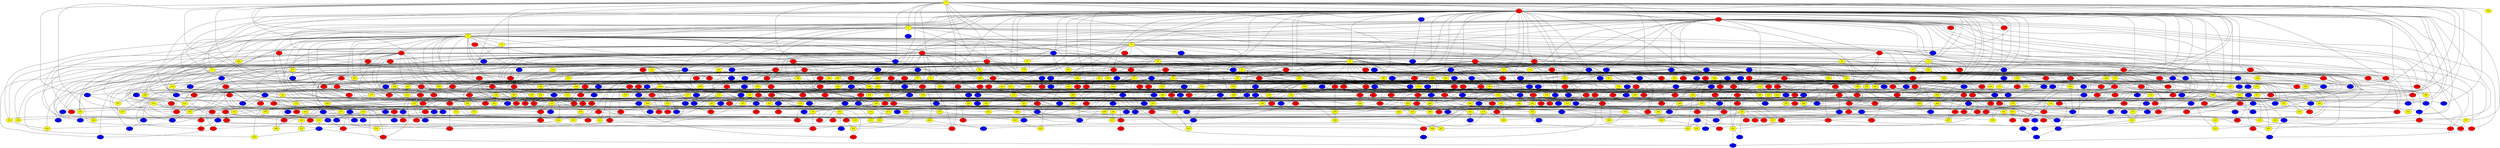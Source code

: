 graph {
0 [style = filled fillcolor = yellow];
1 [style = filled fillcolor = red];
2 [style = filled fillcolor = red];
3 [style = filled fillcolor = blue];
4 [style = filled fillcolor = yellow];
5 [style = filled fillcolor = yellow];
6 [style = filled fillcolor = yellow];
7 [style = filled fillcolor = red];
8 [style = filled fillcolor = red];
9 [style = filled fillcolor = yellow];
10 [style = filled fillcolor = blue];
11 [style = filled fillcolor = red];
12 [style = filled fillcolor = red];
13 [style = filled fillcolor = yellow];
14 [style = filled fillcolor = red];
15 [style = filled fillcolor = yellow];
16 [style = filled fillcolor = yellow];
17 [style = filled fillcolor = yellow];
18 [style = filled fillcolor = red];
19 [style = filled fillcolor = red];
20 [style = filled fillcolor = red];
21 [style = filled fillcolor = yellow];
22 [style = filled fillcolor = yellow];
23 [style = filled fillcolor = yellow];
24 [style = filled fillcolor = red];
25 [style = filled fillcolor = red];
26 [style = filled fillcolor = red];
27 [style = filled fillcolor = yellow];
28 [style = filled fillcolor = yellow];
29 [style = filled fillcolor = red];
30 [style = filled fillcolor = blue];
31 [style = filled fillcolor = blue];
32 [style = filled fillcolor = yellow];
33 [style = filled fillcolor = blue];
34 [style = filled fillcolor = red];
35 [style = filled fillcolor = yellow];
36 [style = filled fillcolor = blue];
37 [style = filled fillcolor = blue];
38 [style = filled fillcolor = blue];
39 [style = filled fillcolor = red];
40 [style = filled fillcolor = blue];
41 [style = filled fillcolor = blue];
42 [style = filled fillcolor = blue];
43 [style = filled fillcolor = blue];
44 [style = filled fillcolor = red];
45 [style = filled fillcolor = blue];
46 [style = filled fillcolor = red];
47 [style = filled fillcolor = red];
48 [style = filled fillcolor = blue];
49 [style = filled fillcolor = blue];
50 [style = filled fillcolor = yellow];
51 [style = filled fillcolor = blue];
52 [style = filled fillcolor = yellow];
53 [style = filled fillcolor = red];
54 [style = filled fillcolor = red];
55 [style = filled fillcolor = red];
56 [style = filled fillcolor = red];
57 [style = filled fillcolor = red];
58 [style = filled fillcolor = yellow];
59 [style = filled fillcolor = yellow];
60 [style = filled fillcolor = red];
61 [style = filled fillcolor = red];
62 [style = filled fillcolor = blue];
63 [style = filled fillcolor = blue];
64 [style = filled fillcolor = blue];
65 [style = filled fillcolor = yellow];
66 [style = filled fillcolor = yellow];
67 [style = filled fillcolor = yellow];
68 [style = filled fillcolor = blue];
69 [style = filled fillcolor = blue];
70 [style = filled fillcolor = red];
71 [style = filled fillcolor = blue];
72 [style = filled fillcolor = red];
73 [style = filled fillcolor = yellow];
74 [style = filled fillcolor = yellow];
75 [style = filled fillcolor = blue];
76 [style = filled fillcolor = red];
77 [style = filled fillcolor = blue];
78 [style = filled fillcolor = blue];
79 [style = filled fillcolor = blue];
80 [style = filled fillcolor = blue];
81 [style = filled fillcolor = red];
82 [style = filled fillcolor = red];
83 [style = filled fillcolor = red];
84 [style = filled fillcolor = red];
85 [style = filled fillcolor = blue];
86 [style = filled fillcolor = blue];
87 [style = filled fillcolor = red];
88 [style = filled fillcolor = yellow];
89 [style = filled fillcolor = red];
90 [style = filled fillcolor = blue];
91 [style = filled fillcolor = blue];
92 [style = filled fillcolor = red];
93 [style = filled fillcolor = yellow];
94 [style = filled fillcolor = yellow];
95 [style = filled fillcolor = blue];
96 [style = filled fillcolor = yellow];
97 [style = filled fillcolor = blue];
98 [style = filled fillcolor = blue];
99 [style = filled fillcolor = yellow];
100 [style = filled fillcolor = blue];
101 [style = filled fillcolor = blue];
102 [style = filled fillcolor = red];
103 [style = filled fillcolor = blue];
104 [style = filled fillcolor = blue];
105 [style = filled fillcolor = red];
106 [style = filled fillcolor = yellow];
107 [style = filled fillcolor = red];
108 [style = filled fillcolor = red];
109 [style = filled fillcolor = yellow];
110 [style = filled fillcolor = red];
111 [style = filled fillcolor = yellow];
112 [style = filled fillcolor = blue];
113 [style = filled fillcolor = blue];
114 [style = filled fillcolor = red];
115 [style = filled fillcolor = yellow];
116 [style = filled fillcolor = yellow];
117 [style = filled fillcolor = yellow];
118 [style = filled fillcolor = blue];
119 [style = filled fillcolor = blue];
120 [style = filled fillcolor = yellow];
121 [style = filled fillcolor = red];
122 [style = filled fillcolor = red];
123 [style = filled fillcolor = yellow];
124 [style = filled fillcolor = red];
125 [style = filled fillcolor = red];
126 [style = filled fillcolor = yellow];
127 [style = filled fillcolor = blue];
128 [style = filled fillcolor = red];
129 [style = filled fillcolor = red];
130 [style = filled fillcolor = blue];
131 [style = filled fillcolor = red];
132 [style = filled fillcolor = yellow];
133 [style = filled fillcolor = yellow];
134 [style = filled fillcolor = red];
135 [style = filled fillcolor = red];
136 [style = filled fillcolor = red];
137 [style = filled fillcolor = yellow];
138 [style = filled fillcolor = red];
139 [style = filled fillcolor = yellow];
140 [style = filled fillcolor = yellow];
141 [style = filled fillcolor = yellow];
142 [style = filled fillcolor = yellow];
143 [style = filled fillcolor = blue];
144 [style = filled fillcolor = red];
145 [style = filled fillcolor = red];
146 [style = filled fillcolor = red];
147 [style = filled fillcolor = yellow];
148 [style = filled fillcolor = red];
149 [style = filled fillcolor = red];
150 [style = filled fillcolor = blue];
151 [style = filled fillcolor = blue];
152 [style = filled fillcolor = yellow];
153 [style = filled fillcolor = red];
154 [style = filled fillcolor = yellow];
155 [style = filled fillcolor = yellow];
156 [style = filled fillcolor = red];
157 [style = filled fillcolor = red];
158 [style = filled fillcolor = blue];
159 [style = filled fillcolor = blue];
160 [style = filled fillcolor = yellow];
161 [style = filled fillcolor = yellow];
162 [style = filled fillcolor = blue];
163 [style = filled fillcolor = blue];
164 [style = filled fillcolor = red];
165 [style = filled fillcolor = yellow];
166 [style = filled fillcolor = red];
167 [style = filled fillcolor = blue];
168 [style = filled fillcolor = red];
169 [style = filled fillcolor = red];
170 [style = filled fillcolor = yellow];
171 [style = filled fillcolor = red];
172 [style = filled fillcolor = blue];
173 [style = filled fillcolor = yellow];
174 [style = filled fillcolor = blue];
175 [style = filled fillcolor = yellow];
176 [style = filled fillcolor = red];
177 [style = filled fillcolor = red];
178 [style = filled fillcolor = blue];
179 [style = filled fillcolor = yellow];
180 [style = filled fillcolor = yellow];
181 [style = filled fillcolor = blue];
182 [style = filled fillcolor = red];
183 [style = filled fillcolor = red];
184 [style = filled fillcolor = blue];
185 [style = filled fillcolor = yellow];
186 [style = filled fillcolor = red];
187 [style = filled fillcolor = blue];
188 [style = filled fillcolor = blue];
189 [style = filled fillcolor = yellow];
190 [style = filled fillcolor = red];
191 [style = filled fillcolor = blue];
192 [style = filled fillcolor = red];
193 [style = filled fillcolor = blue];
194 [style = filled fillcolor = red];
195 [style = filled fillcolor = blue];
196 [style = filled fillcolor = yellow];
197 [style = filled fillcolor = red];
198 [style = filled fillcolor = red];
199 [style = filled fillcolor = red];
200 [style = filled fillcolor = yellow];
201 [style = filled fillcolor = blue];
202 [style = filled fillcolor = red];
203 [style = filled fillcolor = red];
204 [style = filled fillcolor = yellow];
205 [style = filled fillcolor = red];
206 [style = filled fillcolor = yellow];
207 [style = filled fillcolor = red];
208 [style = filled fillcolor = blue];
209 [style = filled fillcolor = blue];
210 [style = filled fillcolor = yellow];
211 [style = filled fillcolor = yellow];
212 [style = filled fillcolor = blue];
213 [style = filled fillcolor = yellow];
214 [style = filled fillcolor = yellow];
215 [style = filled fillcolor = blue];
216 [style = filled fillcolor = red];
217 [style = filled fillcolor = red];
218 [style = filled fillcolor = yellow];
219 [style = filled fillcolor = red];
220 [style = filled fillcolor = red];
221 [style = filled fillcolor = yellow];
222 [style = filled fillcolor = yellow];
223 [style = filled fillcolor = blue];
224 [style = filled fillcolor = red];
225 [style = filled fillcolor = red];
226 [style = filled fillcolor = blue];
227 [style = filled fillcolor = blue];
228 [style = filled fillcolor = yellow];
229 [style = filled fillcolor = red];
230 [style = filled fillcolor = red];
231 [style = filled fillcolor = yellow];
232 [style = filled fillcolor = yellow];
233 [style = filled fillcolor = red];
234 [style = filled fillcolor = yellow];
235 [style = filled fillcolor = yellow];
236 [style = filled fillcolor = red];
237 [style = filled fillcolor = red];
238 [style = filled fillcolor = red];
239 [style = filled fillcolor = red];
240 [style = filled fillcolor = yellow];
241 [style = filled fillcolor = yellow];
242 [style = filled fillcolor = yellow];
243 [style = filled fillcolor = yellow];
244 [style = filled fillcolor = red];
245 [style = filled fillcolor = red];
246 [style = filled fillcolor = red];
247 [style = filled fillcolor = yellow];
248 [style = filled fillcolor = yellow];
249 [style = filled fillcolor = red];
250 [style = filled fillcolor = yellow];
251 [style = filled fillcolor = blue];
252 [style = filled fillcolor = blue];
253 [style = filled fillcolor = yellow];
254 [style = filled fillcolor = red];
255 [style = filled fillcolor = red];
256 [style = filled fillcolor = yellow];
257 [style = filled fillcolor = yellow];
258 [style = filled fillcolor = blue];
259 [style = filled fillcolor = yellow];
260 [style = filled fillcolor = yellow];
261 [style = filled fillcolor = blue];
262 [style = filled fillcolor = red];
263 [style = filled fillcolor = red];
264 [style = filled fillcolor = yellow];
265 [style = filled fillcolor = yellow];
266 [style = filled fillcolor = red];
267 [style = filled fillcolor = red];
268 [style = filled fillcolor = red];
269 [style = filled fillcolor = yellow];
270 [style = filled fillcolor = red];
271 [style = filled fillcolor = yellow];
272 [style = filled fillcolor = red];
273 [style = filled fillcolor = red];
274 [style = filled fillcolor = yellow];
275 [style = filled fillcolor = blue];
276 [style = filled fillcolor = yellow];
277 [style = filled fillcolor = blue];
278 [style = filled fillcolor = blue];
279 [style = filled fillcolor = blue];
280 [style = filled fillcolor = blue];
281 [style = filled fillcolor = yellow];
282 [style = filled fillcolor = blue];
283 [style = filled fillcolor = red];
284 [style = filled fillcolor = yellow];
285 [style = filled fillcolor = yellow];
286 [style = filled fillcolor = red];
287 [style = filled fillcolor = blue];
288 [style = filled fillcolor = red];
289 [style = filled fillcolor = blue];
290 [style = filled fillcolor = red];
291 [style = filled fillcolor = yellow];
292 [style = filled fillcolor = blue];
293 [style = filled fillcolor = yellow];
294 [style = filled fillcolor = red];
295 [style = filled fillcolor = red];
296 [style = filled fillcolor = red];
297 [style = filled fillcolor = red];
298 [style = filled fillcolor = yellow];
299 [style = filled fillcolor = red];
300 [style = filled fillcolor = yellow];
301 [style = filled fillcolor = yellow];
302 [style = filled fillcolor = red];
303 [style = filled fillcolor = yellow];
304 [style = filled fillcolor = yellow];
305 [style = filled fillcolor = red];
306 [style = filled fillcolor = red];
307 [style = filled fillcolor = blue];
308 [style = filled fillcolor = red];
309 [style = filled fillcolor = yellow];
310 [style = filled fillcolor = red];
311 [style = filled fillcolor = red];
312 [style = filled fillcolor = yellow];
313 [style = filled fillcolor = red];
314 [style = filled fillcolor = blue];
315 [style = filled fillcolor = yellow];
316 [style = filled fillcolor = red];
317 [style = filled fillcolor = red];
318 [style = filled fillcolor = blue];
319 [style = filled fillcolor = yellow];
320 [style = filled fillcolor = blue];
321 [style = filled fillcolor = red];
322 [style = filled fillcolor = blue];
323 [style = filled fillcolor = blue];
324 [style = filled fillcolor = yellow];
325 [style = filled fillcolor = yellow];
326 [style = filled fillcolor = yellow];
327 [style = filled fillcolor = yellow];
328 [style = filled fillcolor = yellow];
329 [style = filled fillcolor = red];
330 [style = filled fillcolor = blue];
331 [style = filled fillcolor = red];
332 [style = filled fillcolor = red];
333 [style = filled fillcolor = yellow];
334 [style = filled fillcolor = yellow];
335 [style = filled fillcolor = red];
336 [style = filled fillcolor = red];
337 [style = filled fillcolor = red];
338 [style = filled fillcolor = yellow];
339 [style = filled fillcolor = yellow];
340 [style = filled fillcolor = blue];
341 [style = filled fillcolor = red];
342 [style = filled fillcolor = red];
343 [style = filled fillcolor = yellow];
344 [style = filled fillcolor = red];
345 [style = filled fillcolor = yellow];
346 [style = filled fillcolor = red];
347 [style = filled fillcolor = yellow];
348 [style = filled fillcolor = yellow];
349 [style = filled fillcolor = red];
350 [style = filled fillcolor = yellow];
351 [style = filled fillcolor = red];
352 [style = filled fillcolor = red];
353 [style = filled fillcolor = yellow];
354 [style = filled fillcolor = red];
355 [style = filled fillcolor = red];
356 [style = filled fillcolor = blue];
357 [style = filled fillcolor = yellow];
358 [style = filled fillcolor = red];
359 [style = filled fillcolor = blue];
360 [style = filled fillcolor = red];
361 [style = filled fillcolor = yellow];
362 [style = filled fillcolor = blue];
363 [style = filled fillcolor = yellow];
364 [style = filled fillcolor = yellow];
365 [style = filled fillcolor = yellow];
366 [style = filled fillcolor = red];
367 [style = filled fillcolor = blue];
368 [style = filled fillcolor = blue];
369 [style = filled fillcolor = yellow];
370 [style = filled fillcolor = blue];
371 [style = filled fillcolor = yellow];
372 [style = filled fillcolor = blue];
373 [style = filled fillcolor = blue];
374 [style = filled fillcolor = blue];
375 [style = filled fillcolor = red];
376 [style = filled fillcolor = red];
377 [style = filled fillcolor = red];
378 [style = filled fillcolor = red];
379 [style = filled fillcolor = blue];
380 [style = filled fillcolor = yellow];
381 [style = filled fillcolor = blue];
382 [style = filled fillcolor = red];
383 [style = filled fillcolor = yellow];
384 [style = filled fillcolor = yellow];
385 [style = filled fillcolor = red];
386 [style = filled fillcolor = yellow];
387 [style = filled fillcolor = red];
388 [style = filled fillcolor = yellow];
389 [style = filled fillcolor = yellow];
390 [style = filled fillcolor = blue];
391 [style = filled fillcolor = blue];
392 [style = filled fillcolor = blue];
393 [style = filled fillcolor = yellow];
394 [style = filled fillcolor = blue];
395 [style = filled fillcolor = blue];
396 [style = filled fillcolor = red];
397 [style = filled fillcolor = yellow];
398 [style = filled fillcolor = yellow];
399 [style = filled fillcolor = yellow];
400 [style = filled fillcolor = red];
401 [style = filled fillcolor = red];
402 [style = filled fillcolor = yellow];
403 [style = filled fillcolor = yellow];
404 [style = filled fillcolor = red];
405 [style = filled fillcolor = yellow];
406 [style = filled fillcolor = red];
407 [style = filled fillcolor = yellow];
408 [style = filled fillcolor = blue];
409 [style = filled fillcolor = yellow];
410 [style = filled fillcolor = blue];
411 [style = filled fillcolor = blue];
412 [style = filled fillcolor = blue];
413 [style = filled fillcolor = blue];
414 [style = filled fillcolor = red];
415 [style = filled fillcolor = yellow];
416 [style = filled fillcolor = yellow];
417 [style = filled fillcolor = red];
418 [style = filled fillcolor = yellow];
419 [style = filled fillcolor = red];
420 [style = filled fillcolor = red];
421 [style = filled fillcolor = yellow];
422 [style = filled fillcolor = red];
423 [style = filled fillcolor = blue];
424 [style = filled fillcolor = yellow];
425 [style = filled fillcolor = blue];
426 [style = filled fillcolor = red];
427 [style = filled fillcolor = blue];
428 [style = filled fillcolor = red];
429 [style = filled fillcolor = blue];
430 [style = filled fillcolor = red];
431 [style = filled fillcolor = red];
432 [style = filled fillcolor = blue];
433 [style = filled fillcolor = yellow];
434 [style = filled fillcolor = red];
435 [style = filled fillcolor = blue];
436 [style = filled fillcolor = blue];
437 [style = filled fillcolor = yellow];
438 [style = filled fillcolor = yellow];
439 [style = filled fillcolor = blue];
440 [style = filled fillcolor = yellow];
441 [style = filled fillcolor = blue];
442 [style = filled fillcolor = yellow];
443 [style = filled fillcolor = yellow];
444 [style = filled fillcolor = yellow];
445 [style = filled fillcolor = blue];
446 [style = filled fillcolor = yellow];
447 [style = filled fillcolor = blue];
448 [style = filled fillcolor = red];
449 [style = filled fillcolor = red];
450 [style = filled fillcolor = red];
451 [style = filled fillcolor = red];
452 [style = filled fillcolor = yellow];
453 [style = filled fillcolor = yellow];
454 [style = filled fillcolor = yellow];
455 [style = filled fillcolor = blue];
456 [style = filled fillcolor = red];
457 [style = filled fillcolor = yellow];
458 [style = filled fillcolor = yellow];
459 [style = filled fillcolor = blue];
460 [style = filled fillcolor = yellow];
461 [style = filled fillcolor = blue];
462 [style = filled fillcolor = yellow];
463 [style = filled fillcolor = blue];
464 [style = filled fillcolor = red];
465 [style = filled fillcolor = blue];
466 [style = filled fillcolor = blue];
467 [style = filled fillcolor = yellow];
468 [style = filled fillcolor = yellow];
469 [style = filled fillcolor = red];
470 [style = filled fillcolor = yellow];
471 [style = filled fillcolor = yellow];
472 [style = filled fillcolor = yellow];
473 [style = filled fillcolor = red];
474 [style = filled fillcolor = yellow];
475 [style = filled fillcolor = yellow];
476 [style = filled fillcolor = blue];
477 [style = filled fillcolor = red];
478 [style = filled fillcolor = yellow];
479 [style = filled fillcolor = blue];
480 [style = filled fillcolor = blue];
481 [style = filled fillcolor = blue];
482 [style = filled fillcolor = blue];
483 [style = filled fillcolor = yellow];
484 [style = filled fillcolor = yellow];
485 [style = filled fillcolor = red];
486 [style = filled fillcolor = blue];
487 [style = filled fillcolor = red];
488 [style = filled fillcolor = red];
489 [style = filled fillcolor = blue];
490 [style = filled fillcolor = yellow];
491 [style = filled fillcolor = yellow];
492 [style = filled fillcolor = blue];
493 [style = filled fillcolor = yellow];
494 [style = filled fillcolor = red];
495 [style = filled fillcolor = yellow];
496 [style = filled fillcolor = yellow];
497 [style = filled fillcolor = yellow];
498 [style = filled fillcolor = yellow];
499 [style = filled fillcolor = blue];
500 [style = filled fillcolor = red];
501 [style = filled fillcolor = red];
502 [style = filled fillcolor = red];
503 [style = filled fillcolor = yellow];
504 [style = filled fillcolor = blue];
505 [style = filled fillcolor = yellow];
506 [style = filled fillcolor = red];
507 [style = filled fillcolor = red];
508 [style = filled fillcolor = yellow];
509 [style = filled fillcolor = blue];
510 [style = filled fillcolor = red];
511 [style = filled fillcolor = red];
512 [style = filled fillcolor = yellow];
513 [style = filled fillcolor = blue];
514 [style = filled fillcolor = red];
515 [style = filled fillcolor = blue];
516 [style = filled fillcolor = yellow];
517 [style = filled fillcolor = blue];
518 [style = filled fillcolor = red];
519 [style = filled fillcolor = blue];
520 [style = filled fillcolor = yellow];
521 [style = filled fillcolor = yellow];
522 [style = filled fillcolor = blue];
523 [style = filled fillcolor = yellow];
524 [style = filled fillcolor = yellow];
525 [style = filled fillcolor = yellow];
526 [style = filled fillcolor = red];
527 [style = filled fillcolor = yellow];
528 [style = filled fillcolor = blue];
529 [style = filled fillcolor = red];
530 [style = filled fillcolor = blue];
531 [style = filled fillcolor = blue];
532 [style = filled fillcolor = blue];
533 [style = filled fillcolor = blue];
534 [style = filled fillcolor = red];
535 [style = filled fillcolor = yellow];
536 [style = filled fillcolor = red];
537 [style = filled fillcolor = blue];
538 [style = filled fillcolor = red];
539 [style = filled fillcolor = blue];
540 [style = filled fillcolor = yellow];
541 [style = filled fillcolor = red];
542 [style = filled fillcolor = red];
543 [style = filled fillcolor = blue];
544 [style = filled fillcolor = yellow];
545 [style = filled fillcolor = red];
546 [style = filled fillcolor = red];
547 [style = filled fillcolor = blue];
548 [style = filled fillcolor = red];
549 [style = filled fillcolor = blue];
550 [style = filled fillcolor = blue];
551 [style = filled fillcolor = red];
552 [style = filled fillcolor = yellow];
553 [style = filled fillcolor = blue];
554 [style = filled fillcolor = yellow];
555 [style = filled fillcolor = yellow];
556 [style = filled fillcolor = blue];
557 [style = filled fillcolor = yellow];
558 [style = filled fillcolor = red];
559 [style = filled fillcolor = yellow];
560 [style = filled fillcolor = yellow];
561 [style = filled fillcolor = blue];
562 [style = filled fillcolor = red];
563 [style = filled fillcolor = blue];
564 [style = filled fillcolor = blue];
565 [style = filled fillcolor = yellow];
566 [style = filled fillcolor = blue];
567 [style = filled fillcolor = blue];
568 [style = filled fillcolor = red];
569 [style = filled fillcolor = blue];
570 [style = filled fillcolor = blue];
571 [style = filled fillcolor = yellow];
572 [style = filled fillcolor = red];
573 [style = filled fillcolor = blue];
574 [style = filled fillcolor = yellow];
575 [style = filled fillcolor = yellow];
576 [style = filled fillcolor = red];
577 [style = filled fillcolor = blue];
578 [style = filled fillcolor = red];
579 [style = filled fillcolor = yellow];
580 [style = filled fillcolor = red];
581 [style = filled fillcolor = yellow];
582 [style = filled fillcolor = blue];
583 [style = filled fillcolor = yellow];
584 [style = filled fillcolor = red];
585 [style = filled fillcolor = blue];
586 [style = filled fillcolor = yellow];
587 [style = filled fillcolor = yellow];
588 [style = filled fillcolor = blue];
589 [style = filled fillcolor = red];
590 [style = filled fillcolor = yellow];
591 [style = filled fillcolor = blue];
592 [style = filled fillcolor = red];
593 [style = filled fillcolor = yellow];
594 [style = filled fillcolor = yellow];
595 [style = filled fillcolor = yellow];
596 [style = filled fillcolor = red];
597 [style = filled fillcolor = yellow];
598 [style = filled fillcolor = blue];
599 [style = filled fillcolor = blue];
600 [style = filled fillcolor = yellow];
601 [style = filled fillcolor = yellow];
602 [style = filled fillcolor = red];
603 [style = filled fillcolor = yellow];
604 [style = filled fillcolor = blue];
605 [style = filled fillcolor = blue];
606 [style = filled fillcolor = red];
607 [style = filled fillcolor = yellow];
608 [style = filled fillcolor = blue];
609 [style = filled fillcolor = red];
610 [style = filled fillcolor = yellow];
611 [style = filled fillcolor = red];
612 [style = filled fillcolor = red];
613 [style = filled fillcolor = yellow];
614 [style = filled fillcolor = yellow];
615 [style = filled fillcolor = red];
616 [style = filled fillcolor = red];
617 [style = filled fillcolor = red];
618 [style = filled fillcolor = yellow];
619 [style = filled fillcolor = yellow];
620 [style = filled fillcolor = blue];
621 [style = filled fillcolor = blue];
622 [style = filled fillcolor = yellow];
623 [style = filled fillcolor = yellow];
624 [style = filled fillcolor = yellow];
625 [style = filled fillcolor = blue];
626 [style = filled fillcolor = red];
627 [style = filled fillcolor = red];
628 [style = filled fillcolor = blue];
629 [style = filled fillcolor = yellow];
630 [style = filled fillcolor = red];
631 [style = filled fillcolor = red];
632 [style = filled fillcolor = red];
633 [style = filled fillcolor = blue];
634 [style = filled fillcolor = yellow];
635 [style = filled fillcolor = red];
636 [style = filled fillcolor = red];
637 [style = filled fillcolor = blue];
638 [style = filled fillcolor = red];
639 [style = filled fillcolor = red];
640 [style = filled fillcolor = blue];
641 [style = filled fillcolor = red];
642 [style = filled fillcolor = yellow];
643 [style = filled fillcolor = blue];
644 [style = filled fillcolor = blue];
645 [style = filled fillcolor = red];
646 [style = filled fillcolor = yellow];
647 [style = filled fillcolor = blue];
648 [style = filled fillcolor = red];
649 [style = filled fillcolor = yellow];
650 [style = filled fillcolor = blue];
651 [style = filled fillcolor = red];
652 [style = filled fillcolor = blue];
653 [style = filled fillcolor = blue];
654 [style = filled fillcolor = blue];
655 [style = filled fillcolor = yellow];
656 [style = filled fillcolor = red];
657 [style = filled fillcolor = red];
658 [style = filled fillcolor = blue];
659 [style = filled fillcolor = red];
660 [style = filled fillcolor = red];
661 [style = filled fillcolor = blue];
662 [style = filled fillcolor = yellow];
663 [style = filled fillcolor = red];
664 [style = filled fillcolor = blue];
665 [style = filled fillcolor = red];
666 [style = filled fillcolor = yellow];
667 [style = filled fillcolor = blue];
668 [style = filled fillcolor = blue];
669 [style = filled fillcolor = blue];
670 [style = filled fillcolor = red];
671 [style = filled fillcolor = blue];
672 [style = filled fillcolor = red];
673 [style = filled fillcolor = yellow];
674 [style = filled fillcolor = blue];
675 [style = filled fillcolor = red];
676 [style = filled fillcolor = yellow];
677 [style = filled fillcolor = red];
678 [style = filled fillcolor = red];
679 [style = filled fillcolor = yellow];
680 [style = filled fillcolor = yellow];
681 [style = filled fillcolor = yellow];
682 [style = filled fillcolor = blue];
683 [style = filled fillcolor = red];
684 [style = filled fillcolor = yellow];
685 [style = filled fillcolor = red];
686 [style = filled fillcolor = blue];
687 [style = filled fillcolor = yellow];
688 [style = filled fillcolor = red];
689 [style = filled fillcolor = red];
690 [style = filled fillcolor = blue];
691 [style = filled fillcolor = red];
692 [style = filled fillcolor = yellow];
0 -- 5;
0 -- 7;
0 -- 14;
0 -- 22;
0 -- 24;
0 -- 38;
0 -- 47;
0 -- 49;
0 -- 54;
0 -- 73;
0 -- 82;
0 -- 101;
0 -- 102;
0 -- 149;
0 -- 160;
0 -- 163;
0 -- 246;
0 -- 251;
0 -- 260;
0 -- 269;
0 -- 340;
0 -- 412;
0 -- 440;
0 -- 467;
0 -- 574;
0 -- 620;
0 -- 628;
1 -- 2;
1 -- 3;
1 -- 4;
1 -- 5;
1 -- 6;
1 -- 9;
1 -- 10;
1 -- 11;
1 -- 12;
0 -- 4;
0 -- 3;
0 -- 2;
0 -- 1;
1 -- 13;
1 -- 16;
1 -- 19;
1 -- 23;
1 -- 27;
1 -- 29;
1 -- 30;
1 -- 32;
1 -- 33;
1 -- 36;
1 -- 42;
1 -- 43;
1 -- 48;
1 -- 52;
1 -- 56;
1 -- 57;
1 -- 58;
1 -- 63;
1 -- 64;
1 -- 65;
1 -- 70;
1 -- 71;
1 -- 72;
1 -- 79;
1 -- 94;
1 -- 116;
1 -- 127;
1 -- 129;
1 -- 132;
1 -- 133;
1 -- 159;
1 -- 165;
1 -- 182;
1 -- 192;
1 -- 203;
1 -- 221;
1 -- 234;
1 -- 267;
1 -- 275;
1 -- 286;
1 -- 316;
1 -- 345;
1 -- 346;
1 -- 347;
1 -- 374;
1 -- 390;
1 -- 393;
1 -- 409;
1 -- 426;
1 -- 432;
1 -- 443;
1 -- 447;
1 -- 450;
1 -- 488;
1 -- 511;
1 -- 527;
1 -- 536;
1 -- 561;
1 -- 577;
1 -- 581;
1 -- 587;
1 -- 621;
1 -- 660;
2 -- 4;
2 -- 15;
2 -- 17;
2 -- 24;
2 -- 34;
2 -- 38;
2 -- 40;
2 -- 62;
2 -- 73;
2 -- 86;
2 -- 120;
2 -- 122;
2 -- 135;
2 -- 149;
2 -- 150;
2 -- 187;
2 -- 198;
2 -- 207;
2 -- 215;
2 -- 229;
2 -- 248;
2 -- 270;
2 -- 284;
2 -- 304;
2 -- 332;
2 -- 348;
2 -- 384;
2 -- 411;
2 -- 543;
2 -- 566;
2 -- 587;
2 -- 615;
3 -- 7;
3 -- 17;
3 -- 21;
3 -- 218;
3 -- 236;
3 -- 284;
3 -- 286;
3 -- 359;
3 -- 369;
3 -- 394;
3 -- 506;
3 -- 532;
3 -- 610;
4 -- 5;
4 -- 17;
4 -- 60;
4 -- 83;
4 -- 92;
4 -- 107;
4 -- 184;
4 -- 188;
4 -- 405;
4 -- 432;
4 -- 447;
4 -- 489;
4 -- 498;
4 -- 650;
5 -- 6;
5 -- 7;
5 -- 8;
5 -- 9;
5 -- 10;
5 -- 12;
5 -- 16;
5 -- 23;
5 -- 28;
5 -- 37;
5 -- 38;
5 -- 56;
5 -- 64;
5 -- 81;
5 -- 84;
5 -- 86;
5 -- 89;
5 -- 97;
5 -- 100;
5 -- 106;
5 -- 123;
5 -- 141;
5 -- 154;
5 -- 155;
5 -- 217;
5 -- 232;
5 -- 258;
5 -- 260;
5 -- 283;
5 -- 289;
5 -- 302;
5 -- 356;
5 -- 382;
5 -- 456;
5 -- 464;
5 -- 485;
5 -- 497;
5 -- 518;
5 -- 601;
5 -- 651;
6 -- 8;
6 -- 11;
6 -- 18;
6 -- 20;
6 -- 28;
6 -- 39;
6 -- 40;
6 -- 42;
6 -- 81;
6 -- 184;
6 -- 185;
6 -- 212;
6 -- 215;
6 -- 222;
6 -- 224;
6 -- 285;
6 -- 303;
6 -- 314;
6 -- 361;
6 -- 418;
6 -- 460;
6 -- 464;
6 -- 532;
7 -- 9;
7 -- 25;
7 -- 31;
7 -- 106;
7 -- 130;
7 -- 142;
7 -- 188;
7 -- 203;
7 -- 251;
7 -- 287;
7 -- 299;
7 -- 324;
7 -- 345;
7 -- 364;
7 -- 390;
7 -- 518;
7 -- 614;
8 -- 11;
8 -- 13;
8 -- 27;
8 -- 35;
8 -- 41;
8 -- 48;
8 -- 52;
8 -- 54;
8 -- 63;
8 -- 67;
8 -- 72;
8 -- 100;
8 -- 117;
8 -- 131;
8 -- 187;
8 -- 198;
8 -- 206;
8 -- 223;
8 -- 279;
8 -- 295;
8 -- 337;
8 -- 338;
8 -- 353;
8 -- 356;
8 -- 388;
8 -- 423;
8 -- 438;
8 -- 468;
8 -- 486;
8 -- 538;
8 -- 641;
8 -- 658;
9 -- 20;
9 -- 82;
9 -- 156;
9 -- 325;
9 -- 624;
10 -- 54;
10 -- 58;
10 -- 125;
10 -- 144;
10 -- 260;
10 -- 279;
10 -- 281;
10 -- 301;
10 -- 307;
10 -- 353;
10 -- 429;
10 -- 555;
10 -- 639;
11 -- 15;
11 -- 22;
11 -- 30;
11 -- 32;
11 -- 35;
11 -- 40;
11 -- 45;
11 -- 80;
11 -- 84;
11 -- 133;
11 -- 153;
11 -- 172;
11 -- 182;
11 -- 200;
11 -- 285;
11 -- 317;
11 -- 452;
11 -- 456;
11 -- 537;
11 -- 590;
12 -- 19;
12 -- 35;
12 -- 41;
12 -- 47;
12 -- 76;
12 -- 97;
12 -- 102;
12 -- 111;
12 -- 112;
12 -- 123;
12 -- 167;
12 -- 177;
12 -- 178;
12 -- 186;
12 -- 214;
12 -- 239;
12 -- 265;
12 -- 322;
12 -- 358;
12 -- 438;
12 -- 444;
12 -- 568;
12 -- 655;
13 -- 23;
13 -- 33;
13 -- 39;
13 -- 43;
13 -- 61;
13 -- 101;
13 -- 130;
13 -- 332;
13 -- 384;
13 -- 470;
13 -- 499;
13 -- 526;
13 -- 566;
13 -- 592;
14 -- 25;
14 -- 34;
14 -- 42;
14 -- 77;
14 -- 197;
14 -- 276;
14 -- 277;
14 -- 315;
14 -- 383;
14 -- 384;
14 -- 433;
14 -- 494;
14 -- 629;
15 -- 18;
15 -- 21;
15 -- 341;
15 -- 387;
15 -- 537;
16 -- 330;
17 -- 56;
17 -- 170;
17 -- 172;
17 -- 190;
17 -- 230;
18 -- 69;
18 -- 75;
18 -- 95;
18 -- 109;
18 -- 134;
18 -- 243;
18 -- 413;
18 -- 661;
18 -- 679;
19 -- 29;
19 -- 60;
19 -- 66;
19 -- 135;
19 -- 176;
19 -- 222;
19 -- 254;
19 -- 321;
19 -- 363;
19 -- 570;
19 -- 601;
20 -- 26;
20 -- 49;
20 -- 74;
20 -- 76;
20 -- 222;
20 -- 242;
20 -- 267;
20 -- 309;
20 -- 320;
20 -- 361;
20 -- 442;
20 -- 452;
20 -- 662;
21 -- 41;
21 -- 136;
21 -- 138;
21 -- 232;
21 -- 293;
21 -- 401;
21 -- 408;
21 -- 502;
21 -- 524;
22 -- 53;
22 -- 475;
22 -- 602;
23 -- 58;
23 -- 85;
23 -- 88;
23 -- 96;
23 -- 101;
23 -- 205;
23 -- 232;
23 -- 246;
23 -- 318;
23 -- 449;
23 -- 513;
23 -- 592;
24 -- 50;
24 -- 346;
24 -- 404;
24 -- 462;
24 -- 491;
24 -- 534;
24 -- 618;
25 -- 44;
25 -- 119;
25 -- 248;
25 -- 365;
25 -- 392;
25 -- 510;
26 -- 278;
26 -- 425;
27 -- 31;
27 -- 36;
27 -- 49;
27 -- 53;
27 -- 55;
27 -- 60;
27 -- 65;
27 -- 74;
27 -- 75;
27 -- 78;
27 -- 88;
27 -- 93;
27 -- 77;
27 -- 115;
27 -- 124;
27 -- 137;
27 -- 146;
27 -- 148;
27 -- 159;
27 -- 164;
27 -- 194;
27 -- 196;
27 -- 199;
27 -- 218;
27 -- 219;
27 -- 249;
27 -- 282;
27 -- 320;
27 -- 321;
27 -- 326;
27 -- 356;
27 -- 379;
27 -- 558;
27 -- 585;
27 -- 659;
28 -- 34;
28 -- 44;
28 -- 66;
28 -- 71;
28 -- 151;
28 -- 157;
28 -- 183;
28 -- 226;
28 -- 234;
28 -- 390;
28 -- 391;
28 -- 405;
28 -- 411;
28 -- 439;
28 -- 479;
28 -- 528;
28 -- 660;
29 -- 97;
29 -- 231;
29 -- 268;
29 -- 448;
29 -- 578;
29 -- 653;
30 -- 158;
30 -- 194;
30 -- 225;
30 -- 336;
30 -- 396;
30 -- 476;
30 -- 597;
30 -- 664;
31 -- 67;
31 -- 93;
31 -- 386;
32 -- 37;
32 -- 51;
32 -- 99;
32 -- 145;
32 -- 153;
32 -- 176;
32 -- 189;
32 -- 196;
32 -- 620;
33 -- 109;
33 -- 120;
33 -- 292;
34 -- 89;
34 -- 96;
34 -- 196;
34 -- 243;
34 -- 364;
34 -- 416;
34 -- 443;
34 -- 578;
34 -- 662;
35 -- 59;
35 -- 63;
35 -- 125;
35 -- 169;
35 -- 203;
35 -- 300;
35 -- 339;
36 -- 84;
36 -- 92;
36 -- 202;
36 -- 229;
36 -- 528;
37 -- 105;
37 -- 197;
37 -- 228;
37 -- 275;
37 -- 342;
38 -- 68;
38 -- 95;
38 -- 98;
38 -- 107;
38 -- 141;
38 -- 291;
39 -- 110;
39 -- 126;
39 -- 142;
40 -- 44;
40 -- 48;
40 -- 68;
40 -- 91;
40 -- 116;
40 -- 127;
40 -- 147;
40 -- 216;
40 -- 335;
40 -- 341;
40 -- 351;
40 -- 509;
40 -- 551;
40 -- 613;
40 -- 685;
41 -- 45;
41 -- 55;
41 -- 64;
41 -- 210;
41 -- 287;
41 -- 492;
42 -- 57;
42 -- 69;
42 -- 93;
42 -- 138;
42 -- 166;
42 -- 288;
42 -- 363;
42 -- 389;
42 -- 428;
42 -- 460;
43 -- 59;
43 -- 68;
43 -- 129;
43 -- 137;
43 -- 270;
43 -- 280;
43 -- 283;
43 -- 416;
43 -- 518;
43 -- 530;
44 -- 46;
44 -- 143;
44 -- 209;
44 -- 459;
44 -- 465;
45 -- 91;
45 -- 168;
45 -- 240;
45 -- 281;
45 -- 294;
45 -- 374;
45 -- 415;
45 -- 530;
46 -- 131;
46 -- 217;
46 -- 406;
47 -- 174;
47 -- 352;
47 -- 388;
47 -- 471;
48 -- 69;
48 -- 199;
48 -- 312;
48 -- 374;
48 -- 522;
50 -- 61;
50 -- 103;
50 -- 105;
50 -- 110;
50 -- 126;
50 -- 154;
50 -- 324;
50 -- 376;
50 -- 546;
50 -- 692;
51 -- 216;
52 -- 76;
52 -- 102;
52 -- 108;
52 -- 144;
52 -- 152;
52 -- 161;
52 -- 166;
52 -- 202;
52 -- 226;
52 -- 244;
52 -- 261;
52 -- 347;
52 -- 348;
52 -- 387;
52 -- 437;
52 -- 443;
52 -- 525;
52 -- 560;
52 -- 578;
52 -- 648;
53 -- 216;
53 -- 306;
53 -- 499;
54 -- 82;
54 -- 127;
54 -- 186;
54 -- 300;
54 -- 373;
54 -- 407;
54 -- 445;
54 -- 547;
55 -- 143;
55 -- 161;
55 -- 192;
55 -- 195;
55 -- 204;
55 -- 214;
55 -- 258;
55 -- 296;
55 -- 344;
55 -- 376;
55 -- 382;
55 -- 579;
56 -- 71;
56 -- 91;
56 -- 118;
56 -- 161;
56 -- 180;
56 -- 327;
56 -- 569;
57 -- 150;
57 -- 162;
57 -- 261;
57 -- 320;
58 -- 75;
58 -- 136;
58 -- 238;
59 -- 140;
59 -- 184;
59 -- 234;
59 -- 414;
59 -- 503;
60 -- 114;
60 -- 211;
60 -- 227;
60 -- 246;
60 -- 309;
60 -- 446;
60 -- 537;
61 -- 85;
61 -- 86;
61 -- 131;
61 -- 193;
61 -- 250;
61 -- 514;
61 -- 526;
61 -- 563;
61 -- 634;
61 -- 654;
62 -- 66;
62 -- 180;
62 -- 233;
62 -- 276;
62 -- 315;
62 -- 346;
62 -- 364;
62 -- 399;
62 -- 436;
63 -- 96;
64 -- 111;
64 -- 253;
65 -- 121;
65 -- 181;
65 -- 249;
65 -- 297;
65 -- 301;
65 -- 639;
66 -- 211;
67 -- 70;
67 -- 87;
67 -- 103;
67 -- 181;
67 -- 266;
67 -- 478;
67 -- 548;
67 -- 554;
67 -- 588;
67 -- 632;
68 -- 87;
68 -- 110;
68 -- 148;
68 -- 171;
68 -- 258;
68 -- 326;
68 -- 372;
68 -- 496;
68 -- 684;
69 -- 166;
69 -- 218;
69 -- 618;
70 -- 80;
70 -- 94;
70 -- 139;
70 -- 200;
70 -- 236;
70 -- 313;
72 -- 175;
72 -- 470;
72 -- 498;
72 -- 582;
72 -- 619;
72 -- 648;
72 -- 668;
73 -- 157;
73 -- 475;
73 -- 478;
73 -- 600;
73 -- 655;
74 -- 201;
74 -- 396;
74 -- 412;
75 -- 92;
75 -- 104;
75 -- 183;
75 -- 266;
75 -- 336;
75 -- 402;
75 -- 483;
75 -- 511;
76 -- 407;
76 -- 425;
76 -- 554;
78 -- 90;
78 -- 134;
78 -- 317;
78 -- 562;
78 -- 600;
79 -- 486;
80 -- 87;
80 -- 90;
80 -- 126;
80 -- 144;
80 -- 329;
80 -- 365;
80 -- 482;
80 -- 497;
80 -- 525;
80 -- 641;
81 -- 143;
81 -- 271;
81 -- 323;
81 -- 360;
81 -- 392;
81 -- 549;
81 -- 656;
82 -- 147;
82 -- 149;
82 -- 158;
82 -- 164;
82 -- 257;
82 -- 323;
82 -- 635;
83 -- 284;
83 -- 305;
83 -- 434;
84 -- 167;
84 -- 371;
84 -- 404;
84 -- 552;
84 -- 567;
84 -- 617;
85 -- 193;
85 -- 233;
85 -- 256;
85 -- 286;
85 -- 345;
85 -- 395;
85 -- 535;
85 -- 593;
86 -- 95;
86 -- 414;
86 -- 558;
87 -- 159;
87 -- 428;
87 -- 502;
87 -- 582;
88 -- 113;
88 -- 167;
89 -- 150;
89 -- 210;
89 -- 245;
89 -- 263;
89 -- 496;
90 -- 99;
90 -- 237;
90 -- 505;
91 -- 293;
91 -- 336;
91 -- 484;
93 -- 145;
93 -- 274;
93 -- 350;
93 -- 381;
93 -- 531;
94 -- 132;
96 -- 117;
96 -- 178;
96 -- 201;
96 -- 573;
96 -- 646;
97 -- 108;
97 -- 188;
97 -- 314;
97 -- 437;
98 -- 344;
99 -- 123;
99 -- 235;
100 -- 412;
100 -- 504;
101 -- 113;
101 -- 118;
101 -- 124;
101 -- 433;
101 -- 474;
102 -- 132;
102 -- 140;
102 -- 191;
102 -- 213;
102 -- 329;
103 -- 113;
103 -- 160;
103 -- 239;
103 -- 333;
103 -- 352;
104 -- 156;
104 -- 586;
106 -- 112;
106 -- 121;
106 -- 247;
106 -- 268;
106 -- 446;
107 -- 305;
107 -- 379;
107 -- 389;
107 -- 393;
107 -- 657;
108 -- 112;
109 -- 125;
109 -- 130;
110 -- 297;
110 -- 385;
110 -- 627;
110 -- 647;
111 -- 124;
111 -- 128;
111 -- 151;
111 -- 172;
111 -- 185;
111 -- 420;
111 -- 423;
111 -- 487;
111 -- 550;
112 -- 164;
112 -- 377;
112 -- 462;
112 -- 670;
113 -- 157;
113 -- 306;
113 -- 362;
113 -- 525;
113 -- 588;
77 -- 140;
77 -- 146;
77 -- 461;
77 -- 480;
77 -- 490;
114 -- 119;
114 -- 121;
115 -- 265;
115 -- 273;
115 -- 451;
115 -- 508;
115 -- 623;
115 -- 686;
116 -- 272;
116 -- 393;
116 -- 472;
117 -- 120;
117 -- 177;
117 -- 195;
117 -- 241;
117 -- 273;
117 -- 283;
118 -- 278;
118 -- 362;
119 -- 239;
119 -- 277;
120 -- 316;
120 -- 335;
120 -- 377;
120 -- 471;
120 -- 590;
121 -- 155;
121 -- 182;
121 -- 187;
121 -- 448;
121 -- 478;
121 -- 584;
121 -- 629;
122 -- 168;
122 -- 205;
123 -- 624;
124 -- 165;
124 -- 506;
124 -- 545;
125 -- 199;
125 -- 426;
125 -- 439;
125 -- 488;
126 -- 227;
126 -- 277;
126 -- 322;
126 -- 431;
126 -- 572;
126 -- 645;
127 -- 133;
127 -- 209;
127 -- 221;
127 -- 298;
127 -- 391;
127 -- 566;
127 -- 687;
127 -- 688;
128 -- 253;
128 -- 289;
128 -- 343;
128 -- 516;
128 -- 590;
129 -- 299;
129 -- 354;
129 -- 360;
129 -- 380;
129 -- 398;
129 -- 419;
129 -- 424;
129 -- 540;
129 -- 690;
130 -- 369;
131 -- 504;
132 -- 210;
133 -- 268;
133 -- 370;
133 -- 564;
134 -- 168;
134 -- 604;
135 -- 313;
135 -- 484;
135 -- 529;
135 -- 685;
136 -- 667;
137 -- 207;
137 -- 254;
137 -- 647;
139 -- 387;
139 -- 417;
139 -- 521;
140 -- 177;
140 -- 213;
140 -- 301;
140 -- 328;
140 -- 454;
141 -- 156;
141 -- 214;
141 -- 223;
141 -- 264;
142 -- 401;
143 -- 179;
143 -- 330;
143 -- 349;
143 -- 472;
145 -- 466;
146 -- 338;
147 -- 186;
147 -- 209;
148 -- 175;
148 -- 375;
149 -- 435;
149 -- 505;
150 -- 189;
150 -- 201;
151 -- 368;
151 -- 444;
151 -- 451;
151 -- 596;
151 -- 689;
153 -- 311;
153 -- 383;
154 -- 330;
154 -- 334;
156 -- 162;
156 -- 245;
156 -- 479;
157 -- 257;
159 -- 171;
159 -- 584;
160 -- 173;
160 -- 179;
160 -- 303;
160 -- 552;
161 -- 241;
161 -- 285;
161 -- 319;
161 -- 321;
161 -- 491;
162 -- 350;
163 -- 179;
163 -- 408;
164 -- 403;
164 -- 475;
165 -- 535;
166 -- 281;
166 -- 361;
166 -- 529;
168 -- 220;
168 -- 318;
168 -- 445;
169 -- 204;
169 -- 266;
169 -- 575;
172 -- 359;
173 -- 294;
173 -- 506;
174 -- 520;
174 -- 551;
174 -- 618;
174 -- 671;
175 -- 265;
175 -- 289;
176 -- 251;
176 -- 343;
176 -- 348;
176 -- 611;
177 -- 271;
177 -- 539;
177 -- 553;
177 -- 638;
177 -- 686;
178 -- 370;
178 -- 521;
179 -- 638;
179 -- 648;
179 -- 656;
182 -- 198;
182 -- 328;
182 -- 555;
183 -- 328;
183 -- 547;
183 -- 659;
185 -- 431;
185 -- 619;
185 -- 643;
185 -- 666;
186 -- 557;
186 -- 562;
187 -- 191;
187 -- 466;
188 -- 231;
188 -- 244;
188 -- 355;
188 -- 597;
189 -- 250;
189 -- 262;
189 -- 316;
189 -- 357;
189 -- 432;
189 -- 455;
189 -- 573;
189 -- 665;
190 -- 296;
190 -- 470;
190 -- 602;
191 -- 200;
191 -- 456;
191 -- 494;
191 -- 531;
191 -- 565;
191 -- 637;
193 -- 221;
193 -- 455;
193 -- 527;
194 -- 406;
194 -- 464;
194 -- 630;
195 -- 540;
195 -- 580;
196 -- 366;
196 -- 495;
196 -- 616;
197 -- 402;
197 -- 690;
198 -- 397;
198 -- 673;
199 -- 500;
199 -- 594;
199 -- 674;
200 -- 388;
201 -- 259;
201 -- 463;
201 -- 511;
201 -- 624;
201 -- 644;
202 -- 236;
202 -- 261;
202 -- 398;
202 -- 400;
204 -- 244;
204 -- 404;
204 -- 442;
204 -- 644;
205 -- 594;
206 -- 228;
206 -- 325;
206 -- 371;
207 -- 389;
208 -- 274;
209 -- 663;
209 -- 677;
210 -- 231;
210 -- 342;
210 -- 367;
210 -- 369;
211 -- 248;
211 -- 312;
212 -- 640;
213 -- 434;
213 -- 516;
213 -- 644;
213 -- 650;
213 -- 676;
213 -- 680;
214 -- 241;
214 -- 437;
214 -- 583;
214 -- 605;
215 -- 672;
216 -- 380;
216 -- 448;
216 -- 611;
217 -- 308;
217 -- 457;
217 -- 605;
220 -- 392;
220 -- 397;
220 -- 500;
221 -- 279;
221 -- 682;
222 -- 278;
222 -- 581;
223 -- 273;
225 -- 447;
225 -- 504;
225 -- 594;
226 -- 604;
228 -- 282;
228 -- 427;
228 -- 654;
229 -- 424;
229 -- 454;
229 -- 620;
230 -- 574;
231 -- 340;
232 -- 533;
233 -- 311;
233 -- 391;
233 -- 473;
233 -- 485;
233 -- 501;
233 -- 591;
236 -- 255;
236 -- 397;
236 -- 445;
236 -- 622;
237 -- 608;
238 -- 599;
241 -- 543;
241 -- 669;
242 -- 634;
243 -- 607;
245 -- 385;
245 -- 438;
245 -- 542;
245 -- 544;
248 -- 252;
248 -- 399;
248 -- 509;
248 -- 561;
248 -- 603;
250 -- 394;
250 -- 541;
250 -- 577;
251 -- 535;
251 -- 576;
251 -- 589;
252 -- 556;
253 -- 332;
254 -- 672;
256 -- 357;
256 -- 424;
256 -- 631;
257 -- 472;
259 -- 513;
261 -- 422;
262 -- 526;
262 -- 565;
262 -- 643;
262 -- 653;
263 -- 298;
263 -- 507;
263 -- 689;
264 -- 621;
265 -- 571;
266 -- 439;
266 -- 487;
268 -- 319;
268 -- 491;
268 -- 595;
268 -- 596;
269 -- 307;
269 -- 476;
269 -- 621;
270 -- 434;
270 -- 449;
271 -- 360;
271 -- 534;
273 -- 512;
273 -- 663;
275 -- 288;
275 -- 454;
275 -- 632;
276 -- 327;
276 -- 340;
276 -- 517;
276 -- 555;
277 -- 691;
278 -- 291;
278 -- 534;
279 -- 626;
282 -- 297;
282 -- 481;
282 -- 574;
284 -- 614;
285 -- 287;
286 -- 298;
286 -- 575;
286 -- 631;
288 -- 415;
289 -- 294;
289 -- 377;
289 -- 635;
289 -- 660;
290 -- 331;
291 -- 293;
294 -- 654;
295 -- 354;
295 -- 459;
295 -- 575;
295 -- 682;
296 -- 302;
296 -- 326;
296 -- 372;
296 -- 493;
297 -- 373;
297 -- 376;
298 -- 581;
303 -- 519;
303 -- 612;
303 -- 619;
304 -- 338;
304 -- 656;
306 -- 308;
306 -- 544;
306 -- 626;
307 -- 312;
307 -- 469;
307 -- 610;
309 -- 367;
309 -- 378;
309 -- 487;
310 -- 509;
310 -- 517;
312 -- 350;
312 -- 449;
313 -- 665;
314 -- 367;
315 -- 407;
316 -- 370;
317 -- 413;
317 -- 583;
319 -- 603;
319 -- 625;
321 -- 508;
324 -- 544;
325 -- 442;
326 -- 365;
326 -- 441;
326 -- 541;
326 -- 633;
327 -- 637;
327 -- 673;
327 -- 687;
331 -- 358;
331 -- 513;
331 -- 586;
331 -- 681;
332 -- 608;
333 -- 435;
333 -- 460;
333 -- 570;
333 -- 645;
334 -- 353;
334 -- 398;
334 -- 492;
334 -- 565;
335 -- 428;
335 -- 637;
335 -- 681;
336 -- 538;
336 -- 587;
337 -- 461;
338 -- 375;
338 -- 383;
338 -- 607;
339 -- 622;
340 -- 610;
340 -- 639;
346 -- 373;
346 -- 495;
348 -- 554;
350 -- 547;
351 -- 503;
352 -- 614;
353 -- 571;
354 -- 609;
358 -- 421;
360 -- 635;
361 -- 408;
361 -- 441;
363 -- 586;
364 -- 415;
366 -- 564;
366 -- 646;
368 -- 576;
369 -- 453;
369 -- 663;
373 -- 450;
374 -- 473;
376 -- 410;
377 -- 461;
379 -- 596;
384 -- 394;
384 -- 409;
384 -- 599;
385 -- 490;
385 -- 519;
386 -- 523;
387 -- 524;
389 -- 463;
390 -- 419;
391 -- 628;
391 -- 659;
392 -- 598;
394 -- 560;
396 -- 422;
398 -- 510;
398 -- 543;
399 -- 508;
400 -- 431;
400 -- 609;
403 -- 630;
405 -- 458;
405 -- 523;
408 -- 640;
410 -- 421;
410 -- 545;
410 -- 603;
412 -- 597;
413 -- 520;
413 -- 679;
414 -- 593;
415 -- 467;
415 -- 510;
416 -- 678;
417 -- 684;
418 -- 474;
418 -- 481;
418 -- 482;
423 -- 570;
427 -- 524;
429 -- 485;
429 -- 488;
429 -- 563;
430 -- 433;
430 -- 436;
433 -- 501;
433 -- 563;
433 -- 583;
434 -- 468;
434 -- 553;
436 -- 627;
439 -- 520;
443 -- 458;
443 -- 501;
446 -- 649;
450 -- 681;
452 -- 458;
454 -- 469;
454 -- 532;
455 -- 617;
456 -- 515;
457 -- 673;
458 -- 579;
460 -- 605;
462 -- 684;
463 -- 606;
464 -- 481;
467 -- 477;
468 -- 522;
469 -- 607;
470 -- 665;
472 -- 666;
475 -- 483;
476 -- 622;
476 -- 685;
479 -- 502;
479 -- 549;
479 -- 553;
479 -- 559;
479 -- 576;
479 -- 593;
480 -- 678;
481 -- 550;
482 -- 540;
483 -- 493;
487 -- 675;
490 -- 626;
491 -- 567;
499 -- 640;
502 -- 636;
503 -- 591;
506 -- 592;
506 -- 687;
508 -- 671;
509 -- 560;
509 -- 623;
524 -- 642;
527 -- 589;
529 -- 591;
533 -- 652;
536 -- 634;
543 -- 608;
544 -- 559;
547 -- 556;
551 -- 664;
555 -- 677;
561 -- 683;
567 -- 643;
572 -- 595;
577 -- 650;
581 -- 630;
581 -- 661;
583 -- 668;
584 -- 629;
587 -- 606;
595 -- 638;
597 -- 598;
608 -- 658;
614 -- 641;
629 -- 633;
629 -- 658;
630 -- 680;
632 -- 692;
634 -- 649;
640 -- 642;
661 -- 688;
664 -- 671;
}
